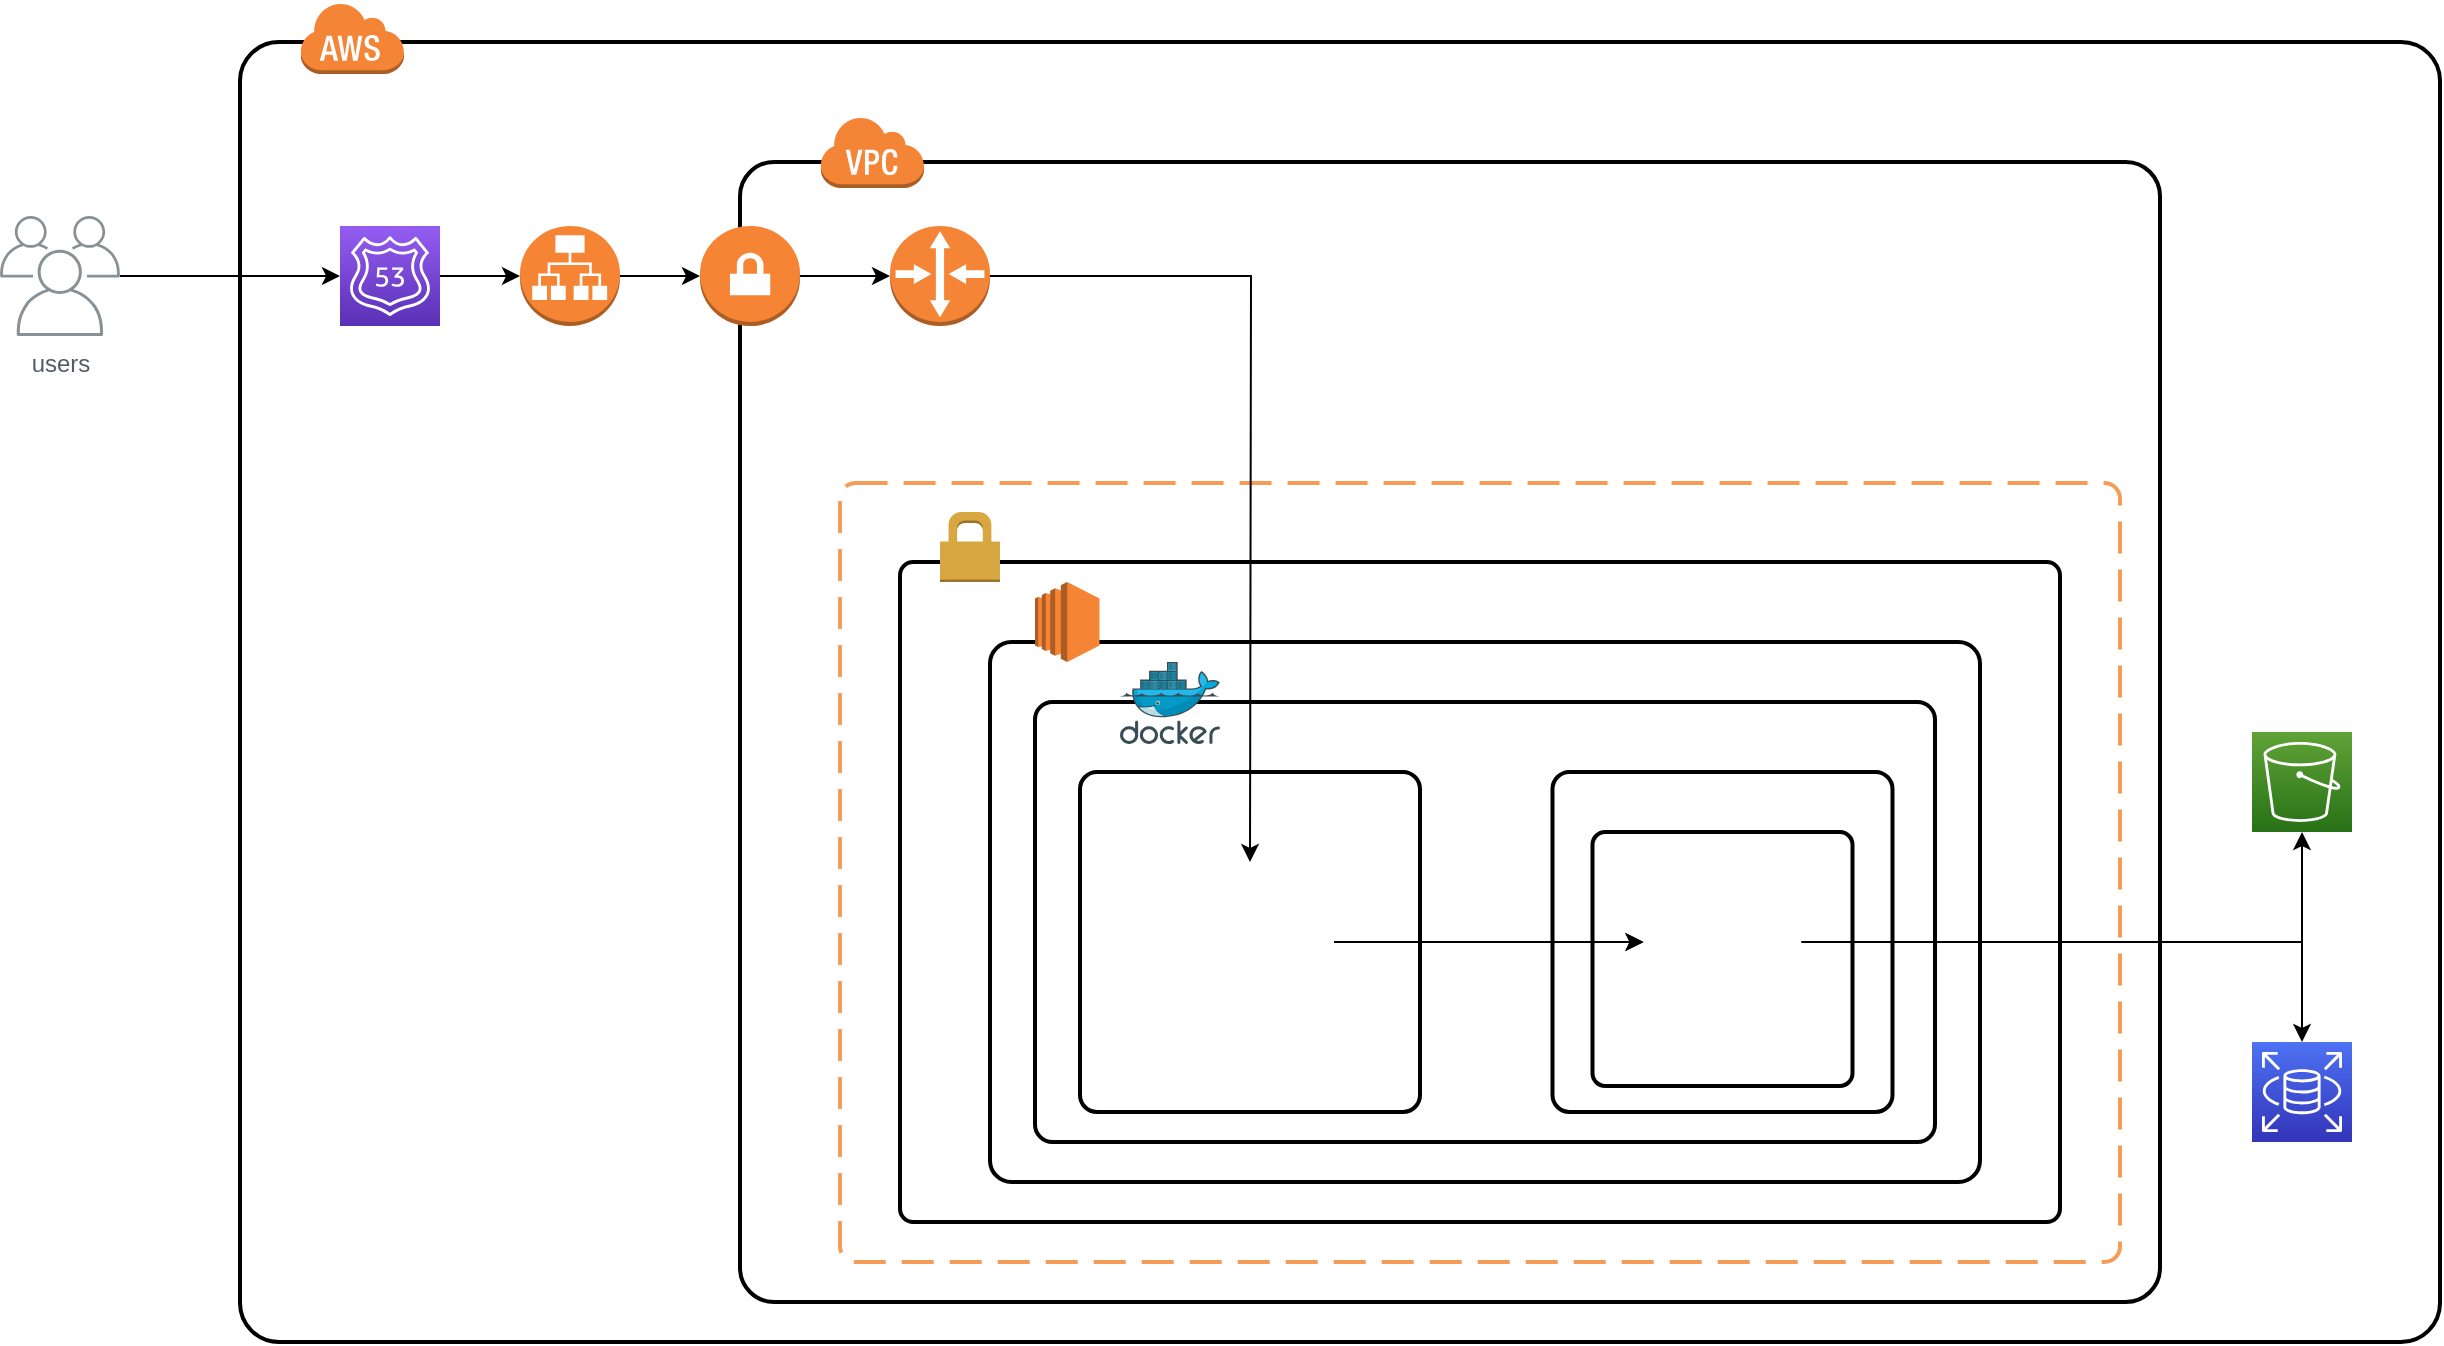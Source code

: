 <mxfile version="14.8.4" type="github">
  <diagram id="LJDihQK8BtOVM7HeMiGy" name="Page-1">
    <mxGraphModel dx="1420" dy="834" grid="1" gridSize="10" guides="1" tooltips="1" connect="1" arrows="1" fold="1" page="1" pageScale="1" pageWidth="827" pageHeight="1169" math="0" shadow="0">
      <root>
        <mxCell id="0" />
        <mxCell id="1" parent="0" />
        <mxCell id="RyEsqyDX3ySDe3t1ML_s-43" value="" style="rounded=1;arcSize=3;dashed=0;fillColor=none;gradientColor=none;strokeWidth=2;" vertex="1" parent="1">
          <mxGeometry x="210" y="190" width="1100" height="650" as="geometry" />
        </mxCell>
        <mxCell id="RyEsqyDX3ySDe3t1ML_s-34" value="" style="rounded=1;arcSize=2;dashed=1;strokeColor=#F59D56;fillColor=none;gradientColor=none;dashPattern=8 4;strokeWidth=2;" vertex="1" parent="1">
          <mxGeometry x="510" y="410.5" width="640" height="389.5" as="geometry" />
        </mxCell>
        <mxCell id="RyEsqyDX3ySDe3t1ML_s-8" value="" style="rounded=1;arcSize=3;dashed=0;fillColor=none;gradientColor=none;strokeWidth=2;" vertex="1" parent="1">
          <mxGeometry x="460" y="250" width="710" height="570" as="geometry" />
        </mxCell>
        <mxCell id="RyEsqyDX3ySDe3t1ML_s-10" value="" style="rounded=1;arcSize=2;dashed=0;fillColor=none;gradientColor=none;strokeWidth=2;" vertex="1" parent="1">
          <mxGeometry x="540" y="450" width="580" height="330" as="geometry" />
        </mxCell>
        <mxCell id="RyEsqyDX3ySDe3t1ML_s-12" value="" style="rounded=1;arcSize=4;dashed=0;fillColor=none;gradientColor=none;strokeWidth=2;" vertex="1" parent="1">
          <mxGeometry x="585" y="490" width="495" height="270" as="geometry" />
        </mxCell>
        <mxCell id="RyEsqyDX3ySDe3t1ML_s-28" value="" style="rounded=1;arcSize=4;dashed=0;fillColor=none;gradientColor=none;strokeWidth=2;" vertex="1" parent="1">
          <mxGeometry x="607.5" y="520" width="450" height="220" as="geometry" />
        </mxCell>
        <mxCell id="RyEsqyDX3ySDe3t1ML_s-2" value="" style="dashed=0;html=1;shape=mxgraph.aws3.cloud;fillColor=#F58536;gradientColor=none;dashed=0;" vertex="1" parent="1">
          <mxGeometry x="240" y="170" width="52" height="36" as="geometry" />
        </mxCell>
        <mxCell id="RyEsqyDX3ySDe3t1ML_s-6" style="edgeStyle=orthogonalEdgeStyle;rounded=0;orthogonalLoop=1;jettySize=auto;html=1;" edge="1" parent="1" source="RyEsqyDX3ySDe3t1ML_s-3" target="RyEsqyDX3ySDe3t1ML_s-5">
          <mxGeometry relative="1" as="geometry" />
        </mxCell>
        <mxCell id="RyEsqyDX3ySDe3t1ML_s-3" value="users" style="outlineConnect=0;gradientColor=none;fontColor=#545B64;strokeColor=none;fillColor=#879196;dashed=0;verticalLabelPosition=bottom;verticalAlign=top;align=center;html=1;fontSize=12;fontStyle=0;aspect=fixed;shape=mxgraph.aws4.illustration_users;pointerEvents=1" vertex="1" parent="1">
          <mxGeometry x="90" y="277" width="60" height="60" as="geometry" />
        </mxCell>
        <mxCell id="RyEsqyDX3ySDe3t1ML_s-18" style="edgeStyle=orthogonalEdgeStyle;rounded=0;orthogonalLoop=1;jettySize=auto;html=1;entryX=0;entryY=0.5;entryDx=0;entryDy=0;entryPerimeter=0;" edge="1" parent="1" source="RyEsqyDX3ySDe3t1ML_s-4" target="RyEsqyDX3ySDe3t1ML_s-16">
          <mxGeometry relative="1" as="geometry" />
        </mxCell>
        <mxCell id="RyEsqyDX3ySDe3t1ML_s-4" value="" style="outlineConnect=0;dashed=0;verticalLabelPosition=bottom;verticalAlign=top;align=center;html=1;shape=mxgraph.aws3.application_load_balancer;fillColor=#F58534;gradientColor=none;" vertex="1" parent="1">
          <mxGeometry x="350" y="282" width="50" height="50" as="geometry" />
        </mxCell>
        <mxCell id="RyEsqyDX3ySDe3t1ML_s-7" style="edgeStyle=orthogonalEdgeStyle;rounded=0;orthogonalLoop=1;jettySize=auto;html=1;" edge="1" parent="1" source="RyEsqyDX3ySDe3t1ML_s-5" target="RyEsqyDX3ySDe3t1ML_s-4">
          <mxGeometry relative="1" as="geometry" />
        </mxCell>
        <mxCell id="RyEsqyDX3ySDe3t1ML_s-5" value="" style="points=[[0,0,0],[0.25,0,0],[0.5,0,0],[0.75,0,0],[1,0,0],[0,1,0],[0.25,1,0],[0.5,1,0],[0.75,1,0],[1,1,0],[0,0.25,0],[0,0.5,0],[0,0.75,0],[1,0.25,0],[1,0.5,0],[1,0.75,0]];outlineConnect=0;fontColor=#232F3E;gradientColor=#945DF2;gradientDirection=north;fillColor=#5A30B5;strokeColor=#ffffff;dashed=0;verticalLabelPosition=bottom;verticalAlign=top;align=center;html=1;fontSize=12;fontStyle=0;aspect=fixed;shape=mxgraph.aws4.resourceIcon;resIcon=mxgraph.aws4.route_53;" vertex="1" parent="1">
          <mxGeometry x="260" y="282" width="50" height="50" as="geometry" />
        </mxCell>
        <mxCell id="RyEsqyDX3ySDe3t1ML_s-9" value="" style="dashed=0;html=1;shape=mxgraph.aws3.virtual_private_cloud;fillColor=#F58536;gradientColor=none;dashed=0;" vertex="1" parent="1">
          <mxGeometry x="500" y="227" width="52" height="36" as="geometry" />
        </mxCell>
        <mxCell id="RyEsqyDX3ySDe3t1ML_s-11" value="" style="dashed=0;html=1;shape=mxgraph.aws3.permissions;fillColor=#D9A741;gradientColor=none;dashed=0;" vertex="1" parent="1">
          <mxGeometry x="560" y="425" width="30" height="35" as="geometry" />
        </mxCell>
        <mxCell id="RyEsqyDX3ySDe3t1ML_s-14" value="" style="outlineConnect=0;dashed=0;verticalLabelPosition=bottom;verticalAlign=top;align=center;html=1;shape=mxgraph.aws3.ec2;fillColor=#F58534;gradientColor=none;" vertex="1" parent="1">
          <mxGeometry x="607.5" y="460" width="32.25" height="40" as="geometry" />
        </mxCell>
        <mxCell id="RyEsqyDX3ySDe3t1ML_s-15" value="" style="points=[[0,0,0],[0.25,0,0],[0.5,0,0],[0.75,0,0],[1,0,0],[0,1,0],[0.25,1,0],[0.5,1,0],[0.75,1,0],[1,1,0],[0,0.25,0],[0,0.5,0],[0,0.75,0],[1,0.25,0],[1,0.5,0],[1,0.75,0]];outlineConnect=0;fontColor=#232F3E;gradientColor=#4D72F3;gradientDirection=north;fillColor=#3334B9;strokeColor=#ffffff;dashed=0;verticalLabelPosition=bottom;verticalAlign=top;align=center;html=1;fontSize=12;fontStyle=0;aspect=fixed;shape=mxgraph.aws4.resourceIcon;resIcon=mxgraph.aws4.rds;" vertex="1" parent="1">
          <mxGeometry x="1216" y="690" width="50" height="50" as="geometry" />
        </mxCell>
        <mxCell id="RyEsqyDX3ySDe3t1ML_s-20" style="edgeStyle=orthogonalEdgeStyle;rounded=0;orthogonalLoop=1;jettySize=auto;html=1;entryX=0;entryY=0.5;entryDx=0;entryDy=0;entryPerimeter=0;" edge="1" parent="1" source="RyEsqyDX3ySDe3t1ML_s-16" target="RyEsqyDX3ySDe3t1ML_s-19">
          <mxGeometry relative="1" as="geometry" />
        </mxCell>
        <mxCell id="RyEsqyDX3ySDe3t1ML_s-16" value="" style="outlineConnect=0;dashed=0;verticalLabelPosition=bottom;verticalAlign=top;align=center;html=1;shape=mxgraph.aws3.vpn_gateway;fillColor=#F58534;gradientColor=none;" vertex="1" parent="1">
          <mxGeometry x="440" y="282" width="50" height="50" as="geometry" />
        </mxCell>
        <mxCell id="RyEsqyDX3ySDe3t1ML_s-17" value="" style="points=[[0,0,0],[0.25,0,0],[0.5,0,0],[0.75,0,0],[1,0,0],[0,1,0],[0.25,1,0],[0.5,1,0],[0.75,1,0],[1,1,0],[0,0.25,0],[0,0.5,0],[0,0.75,0],[1,0.25,0],[1,0.5,0],[1,0.75,0]];outlineConnect=0;fontColor=#232F3E;gradientColor=#60A337;gradientDirection=north;fillColor=#277116;strokeColor=#ffffff;dashed=0;verticalLabelPosition=bottom;verticalAlign=top;align=center;html=1;fontSize=12;fontStyle=0;aspect=fixed;shape=mxgraph.aws4.resourceIcon;resIcon=mxgraph.aws4.s3;" vertex="1" parent="1">
          <mxGeometry x="1216" y="535" width="50" height="50" as="geometry" />
        </mxCell>
        <mxCell id="RyEsqyDX3ySDe3t1ML_s-38" style="edgeStyle=orthogonalEdgeStyle;rounded=0;orthogonalLoop=1;jettySize=auto;html=1;" edge="1" parent="1" source="RyEsqyDX3ySDe3t1ML_s-19">
          <mxGeometry relative="1" as="geometry">
            <mxPoint x="715" y="600" as="targetPoint" />
          </mxGeometry>
        </mxCell>
        <mxCell id="RyEsqyDX3ySDe3t1ML_s-19" value="" style="outlineConnect=0;dashed=0;verticalLabelPosition=bottom;verticalAlign=top;align=center;html=1;shape=mxgraph.aws3.router;fillColor=#F58536;gradientColor=none;" vertex="1" parent="1">
          <mxGeometry x="535" y="282" width="50" height="50" as="geometry" />
        </mxCell>
        <mxCell id="RyEsqyDX3ySDe3t1ML_s-21" value="" style="rounded=1;arcSize=5;dashed=0;fillColor=none;gradientColor=none;strokeWidth=2;" vertex="1" parent="1">
          <mxGeometry x="866.25" y="555" width="170" height="170" as="geometry" />
        </mxCell>
        <mxCell id="RyEsqyDX3ySDe3t1ML_s-40" value="" style="edgeStyle=orthogonalEdgeStyle;rounded=0;orthogonalLoop=1;jettySize=auto;html=1;" edge="1" parent="1" source="RyEsqyDX3ySDe3t1ML_s-23" target="RyEsqyDX3ySDe3t1ML_s-25">
          <mxGeometry relative="1" as="geometry" />
        </mxCell>
        <mxCell id="RyEsqyDX3ySDe3t1ML_s-23" value="" style="rounded=1;arcSize=5;dashed=0;fillColor=none;gradientColor=none;strokeWidth=2;" vertex="1" parent="1">
          <mxGeometry x="630" y="555" width="170" height="170" as="geometry" />
        </mxCell>
        <mxCell id="RyEsqyDX3ySDe3t1ML_s-41" style="edgeStyle=orthogonalEdgeStyle;rounded=0;orthogonalLoop=1;jettySize=auto;html=1;exitX=1;exitY=0.5;exitDx=0;exitDy=0;" edge="1" parent="1" source="RyEsqyDX3ySDe3t1ML_s-25" target="RyEsqyDX3ySDe3t1ML_s-15">
          <mxGeometry relative="1" as="geometry">
            <Array as="points">
              <mxPoint x="1241" y="640" />
            </Array>
          </mxGeometry>
        </mxCell>
        <mxCell id="RyEsqyDX3ySDe3t1ML_s-26" value="" style="rounded=1;arcSize=5;dashed=0;fillColor=none;gradientColor=none;strokeWidth=2;" vertex="1" parent="1">
          <mxGeometry x="886.25" y="585" width="130" height="127" as="geometry" />
        </mxCell>
        <mxCell id="RyEsqyDX3ySDe3t1ML_s-24" value="" style="shape=image;html=1;verticalAlign=top;verticalLabelPosition=bottom;labelBackgroundColor=#ffffff;imageAspect=0;aspect=fixed;image=https://cdn3.iconfinder.com/data/icons/fantasy-and-role-play-game-adventure-quest/512/Unicorn-128.png" vertex="1" parent="1">
          <mxGeometry x="900" y="570" width="40" height="40" as="geometry" />
        </mxCell>
        <mxCell id="RyEsqyDX3ySDe3t1ML_s-25" value="" style="shape=image;html=1;verticalAlign=top;verticalLabelPosition=bottom;labelBackgroundColor=#ffffff;imageAspect=0;aspect=fixed;image=https://cdn4.iconfinder.com/data/icons/logos-brands-5/24/rails-128.png" vertex="1" parent="1">
          <mxGeometry x="911.75" y="600.5" width="79" height="79" as="geometry" />
        </mxCell>
        <mxCell id="RyEsqyDX3ySDe3t1ML_s-39" style="edgeStyle=orthogonalEdgeStyle;rounded=0;orthogonalLoop=1;jettySize=auto;html=1;entryX=0;entryY=0.5;entryDx=0;entryDy=0;" edge="1" parent="1" source="RyEsqyDX3ySDe3t1ML_s-27" target="RyEsqyDX3ySDe3t1ML_s-25">
          <mxGeometry relative="1" as="geometry" />
        </mxCell>
        <mxCell id="RyEsqyDX3ySDe3t1ML_s-27" value="" style="shape=image;html=1;verticalAlign=top;verticalLabelPosition=bottom;labelBackgroundColor=#ffffff;imageAspect=0;aspect=fixed;image=https://cdn4.iconfinder.com/data/icons/logos-brands-5/24/nginx-128.png" vertex="1" parent="1">
          <mxGeometry x="673" y="598" width="84" height="84" as="geometry" />
        </mxCell>
        <mxCell id="RyEsqyDX3ySDe3t1ML_s-30" value="" style="aspect=fixed;html=1;points=[];align=center;image;fontSize=12;image=img/lib/mscae/Docker.svg;" vertex="1" parent="1">
          <mxGeometry x="650" y="500" width="50" height="41" as="geometry" />
        </mxCell>
        <mxCell id="RyEsqyDX3ySDe3t1ML_s-35" value="" style="shape=image;html=1;verticalAlign=top;verticalLabelPosition=bottom;labelBackgroundColor=#ffffff;imageAspect=0;aspect=fixed;image=https://cdn0.iconfinder.com/data/icons/logos-21/40/Docker-128.png" vertex="1" parent="1">
          <mxGeometry x="639.75" y="540" width="38" height="38" as="geometry" />
        </mxCell>
        <mxCell id="RyEsqyDX3ySDe3t1ML_s-36" value="" style="shape=image;html=1;verticalAlign=top;verticalLabelPosition=bottom;labelBackgroundColor=#ffffff;imageAspect=0;aspect=fixed;image=https://cdn0.iconfinder.com/data/icons/logos-21/40/Docker-128.png" vertex="1" parent="1">
          <mxGeometry x="873.75" y="540" width="38" height="38" as="geometry" />
        </mxCell>
        <mxCell id="RyEsqyDX3ySDe3t1ML_s-42" style="edgeStyle=orthogonalEdgeStyle;rounded=0;orthogonalLoop=1;jettySize=auto;html=1;exitX=1;exitY=0.5;exitDx=0;exitDy=0;" edge="1" parent="1" source="RyEsqyDX3ySDe3t1ML_s-25" target="RyEsqyDX3ySDe3t1ML_s-17">
          <mxGeometry relative="1" as="geometry">
            <mxPoint x="1000.75" y="650" as="sourcePoint" />
            <mxPoint x="765.5" y="840" as="targetPoint" />
            <Array as="points" />
          </mxGeometry>
        </mxCell>
      </root>
    </mxGraphModel>
  </diagram>
</mxfile>
